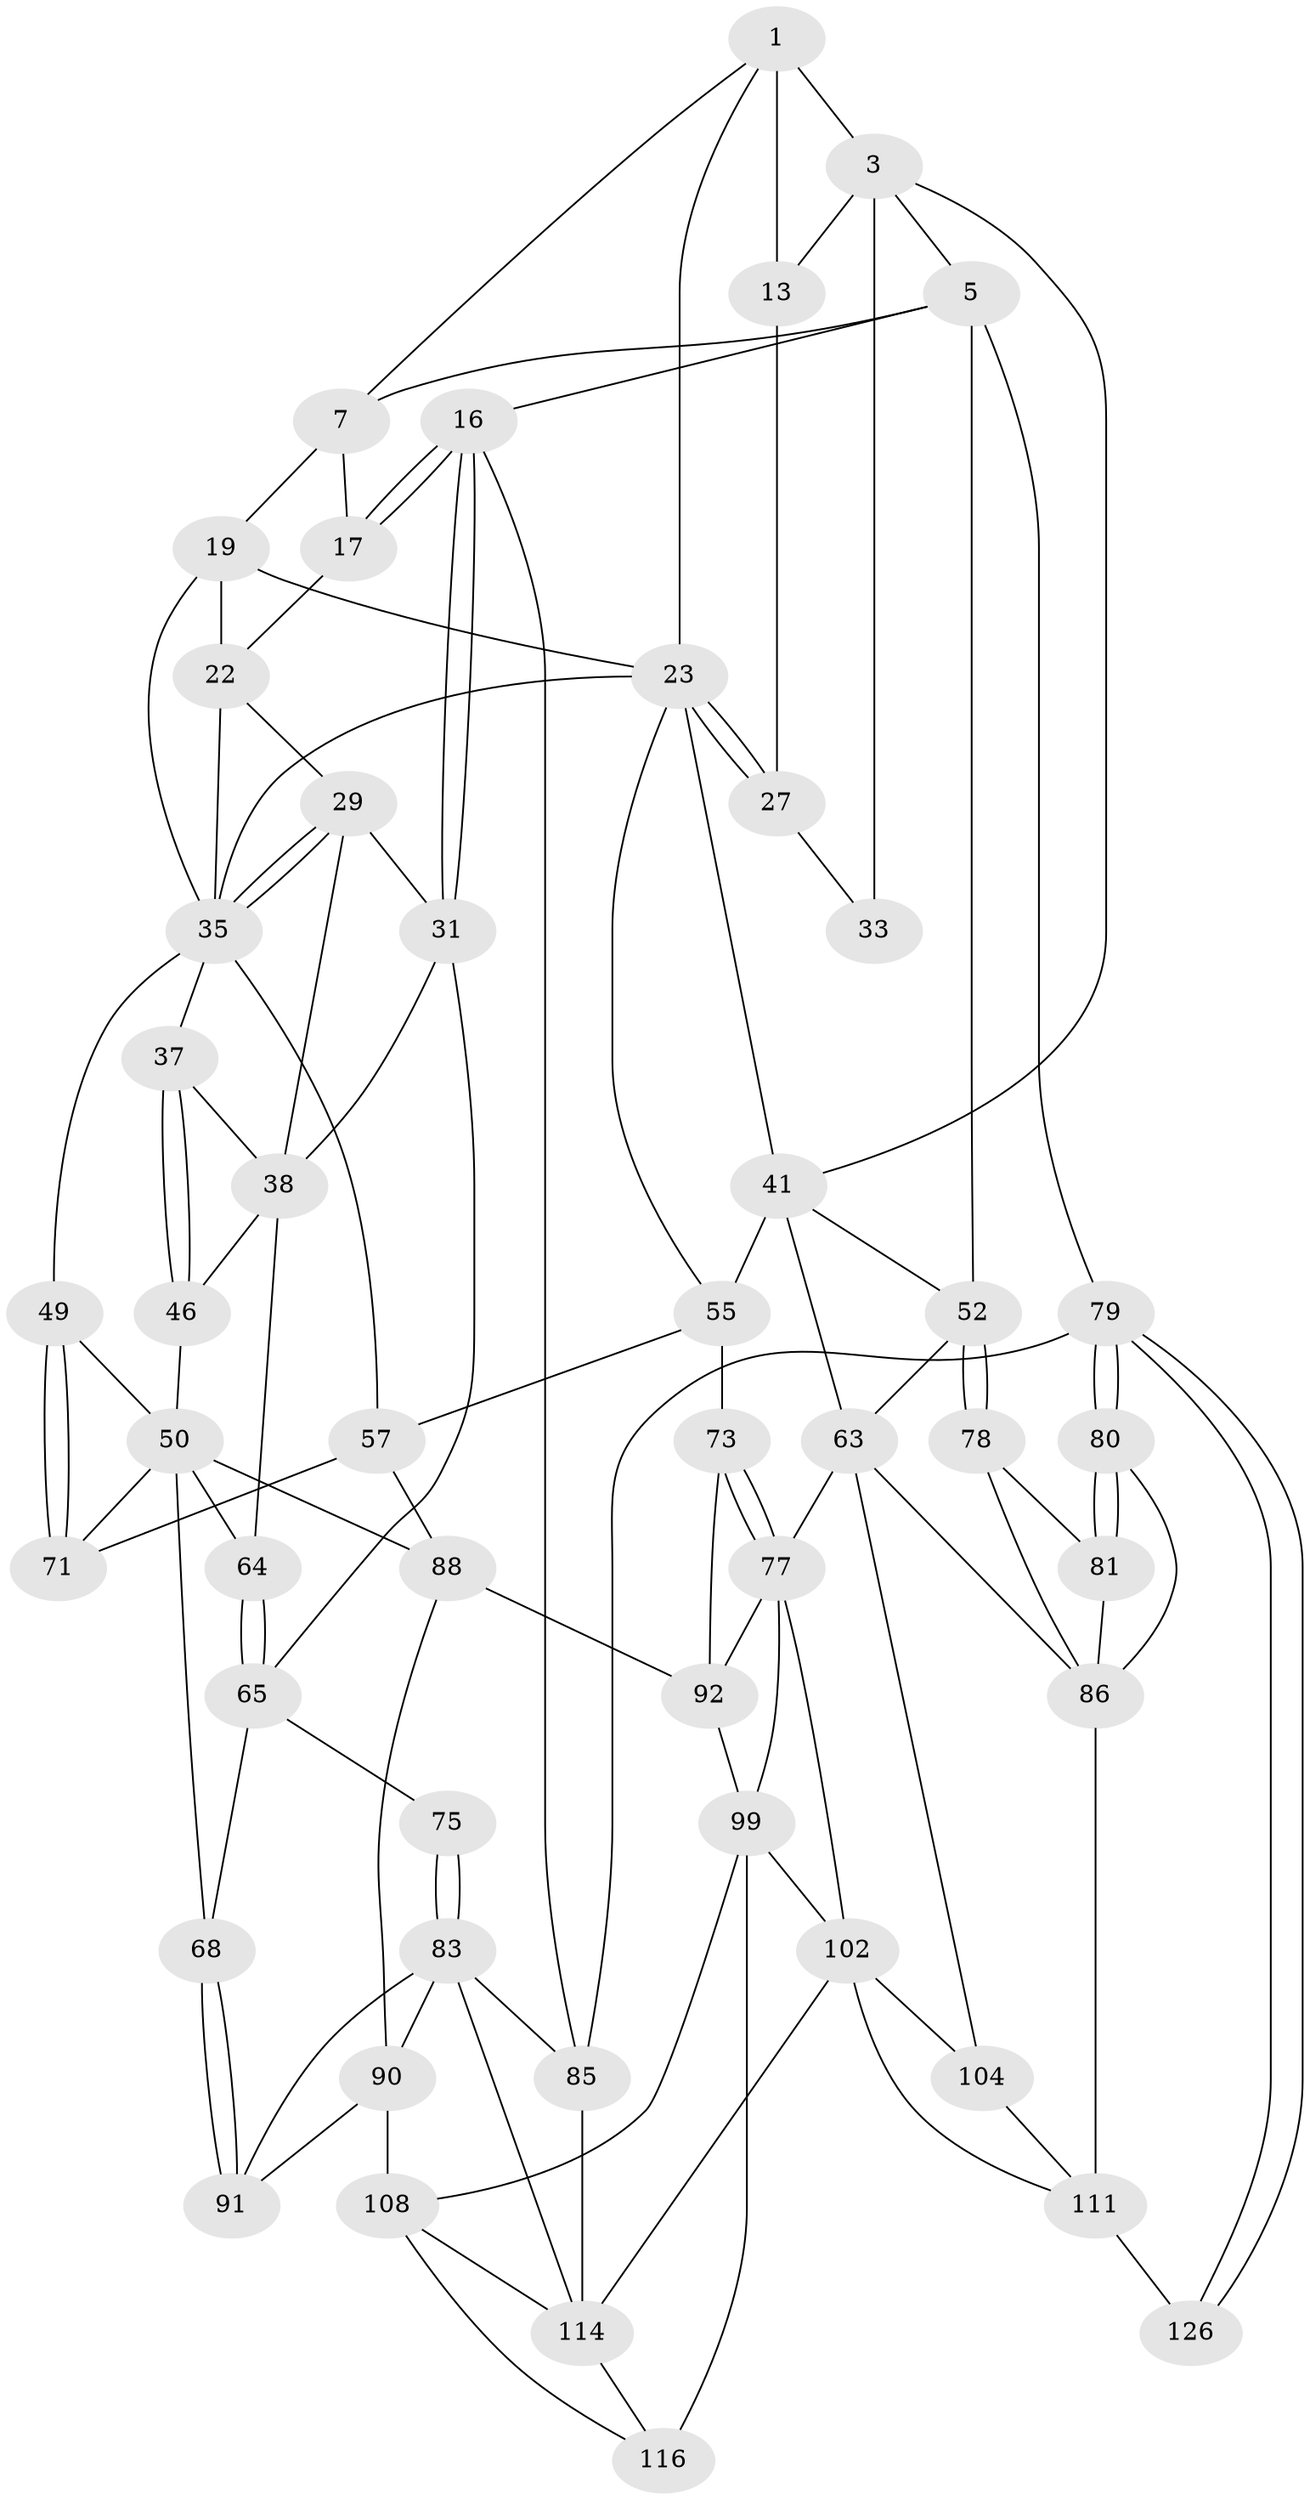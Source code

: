 // original degree distribution, {3: 0.015625, 5: 0.46875, 6: 0.25, 4: 0.265625}
// Generated by graph-tools (version 1.1) at 2025/21/03/04/25 18:21:17]
// undirected, 51 vertices, 114 edges
graph export_dot {
graph [start="1"]
  node [color=gray90,style=filled];
  1 [pos="+0.8603127905921345+0",super="+2+8"];
  3 [pos="+0.9104150241782771+0.07534323555296572",super="+14+4"];
  5 [pos="+1+0.22764767457059454",super="+6"];
  7 [pos="+0.8579824123822305+0",super="+11"];
  13 [pos="+0.7519749572060789+0.10002930141502411",super="+15"];
  16 [pos="+0+0"];
  17 [pos="+0.14840704061841148+0"];
  19 [pos="+0.38836740478319076+0",super="+20"];
  22 [pos="+0.1513524520302216+0.05766128635595057",super="+28"];
  23 [pos="+0.5961639467427282+0.22376818434652979",super="+24"];
  27 [pos="+0.7673672734941399+0.19365519637953083"];
  29 [pos="+0.08410147127844782+0.15577353384271453",super="+30"];
  31 [pos="+0+0",super="+45"];
  33 [pos="+0.8149024707065298+0.2344020013119004"];
  35 [pos="+0.14517861284296815+0.25167276617002377",super="+36"];
  37 [pos="+0.11463981009551177+0.2890075884320245"];
  38 [pos="+0.0651681799781071+0.27010182308611164",super="+44"];
  41 [pos="+0.8114361596680241+0.29400939967585965",super="+54+42"];
  46 [pos="+0.11700795135717869+0.3521290522713809"];
  49 [pos="+0.25534756767382505+0.40479313448137527"];
  50 [pos="+0.15955108988443292+0.41816067819786346",super="+51+67"];
  52 [pos="+1+0.2774675275717096",super="+53"];
  55 [pos="+0.548081068556768+0.4586274537690775",super="+56+58"];
  57 [pos="+0.42809310183276705+0.4917535738184447",super="+70"];
  63 [pos="+0.8279110798388656+0.5118683738679876",super="+76"];
  64 [pos="+0.09467285282893066+0.42984174514280993"];
  65 [pos="+0.0885521904663885+0.4385426136815131",super="+69+66"];
  68 [pos="+0.14745596997792465+0.5786058293072803"];
  71 [pos="+0.257587225208354+0.47545290284342673"];
  73 [pos="+0.653609178643324+0.5237817916316558",super="+74"];
  75 [pos="+0+0.6423725461054693"];
  77 [pos="+0.7215995856959837+0.6014381610341131",super="+95"];
  78 [pos="+1+0.5112051540415412",super="+82"];
  79 [pos="+1+1"];
  80 [pos="+1+1"];
  81 [pos="+1+0.7558422243594735"];
  83 [pos="+0+0.7102432263543376",super="+84+94"];
  85 [pos="+0+1"];
  86 [pos="+0.8631236152765939+0.6667905737854762",super="+109"];
  88 [pos="+0.2916162999714298+0.6148063757232567",super="+89"];
  90 [pos="+0.22663737346290241+0.7061830634913691",super="+106"];
  91 [pos="+0.13280926939030008+0.5980450504022577"];
  92 [pos="+0.5128676411106227+0.6016762664587749",super="+93"];
  99 [pos="+0.5512420441637784+0.8060269320067043",super="+100"];
  102 [pos="+0.6605666255163357+0.679226616295822",super="+103+105"];
  104 [pos="+0.7505085539383385+0.8067569502003225"];
  108 [pos="+0.20554309168246485+0.7822536747857934",super="+113"];
  111 [pos="+0.852973093458401+0.8787538736942136",super="+127+112"];
  114 [pos="+0.17216760358630043+0.8133682099873071",super="+120"];
  116 [pos="+0.35011775170621406+0.9194531191411436",super="+117"];
  126 [pos="+1+1"];
  1 -- 3;
  1 -- 23;
  1 -- 13 [weight=2];
  1 -- 7;
  3 -- 33 [weight=2];
  3 -- 13;
  3 -- 5;
  3 -- 41;
  5 -- 52;
  5 -- 16;
  5 -- 7;
  5 -- 79;
  7 -- 17;
  7 -- 19;
  13 -- 27;
  16 -- 17;
  16 -- 17;
  16 -- 31;
  16 -- 31;
  16 -- 85;
  17 -- 22;
  19 -- 23;
  19 -- 35;
  19 -- 22 [weight=2];
  22 -- 29;
  22 -- 35;
  23 -- 27;
  23 -- 27;
  23 -- 55;
  23 -- 41;
  23 -- 35;
  27 -- 33;
  29 -- 35;
  29 -- 35;
  29 -- 38;
  29 -- 31;
  31 -- 65;
  31 -- 38;
  35 -- 49;
  35 -- 37;
  35 -- 57;
  37 -- 38;
  37 -- 46;
  37 -- 46;
  38 -- 64;
  38 -- 46;
  41 -- 63;
  41 -- 55 [weight=2];
  41 -- 52;
  46 -- 50;
  49 -- 50;
  49 -- 71;
  49 -- 71;
  50 -- 64;
  50 -- 88;
  50 -- 68;
  50 -- 71;
  52 -- 78 [weight=2];
  52 -- 78;
  52 -- 63;
  55 -- 73 [weight=2];
  55 -- 57;
  57 -- 88;
  57 -- 71;
  63 -- 104;
  63 -- 77 [weight=2];
  63 -- 86;
  64 -- 65;
  64 -- 65;
  65 -- 75 [weight=2];
  65 -- 68;
  68 -- 91;
  68 -- 91;
  73 -- 77;
  73 -- 77;
  73 -- 92;
  75 -- 83;
  75 -- 83;
  77 -- 99;
  77 -- 102;
  77 -- 92;
  78 -- 81;
  78 -- 86;
  79 -- 80;
  79 -- 80;
  79 -- 126;
  79 -- 126;
  79 -- 85;
  80 -- 81;
  80 -- 81;
  80 -- 86;
  81 -- 86;
  83 -- 114;
  83 -- 85;
  83 -- 91;
  83 -- 90;
  85 -- 114;
  86 -- 111;
  88 -- 90;
  88 -- 92;
  90 -- 91;
  90 -- 108;
  92 -- 99;
  99 -- 102 [weight=2];
  99 -- 116 [weight=2];
  99 -- 108;
  102 -- 114;
  102 -- 104;
  102 -- 111;
  104 -- 111;
  108 -- 114;
  108 -- 116;
  111 -- 126 [weight=2];
  114 -- 116;
}
